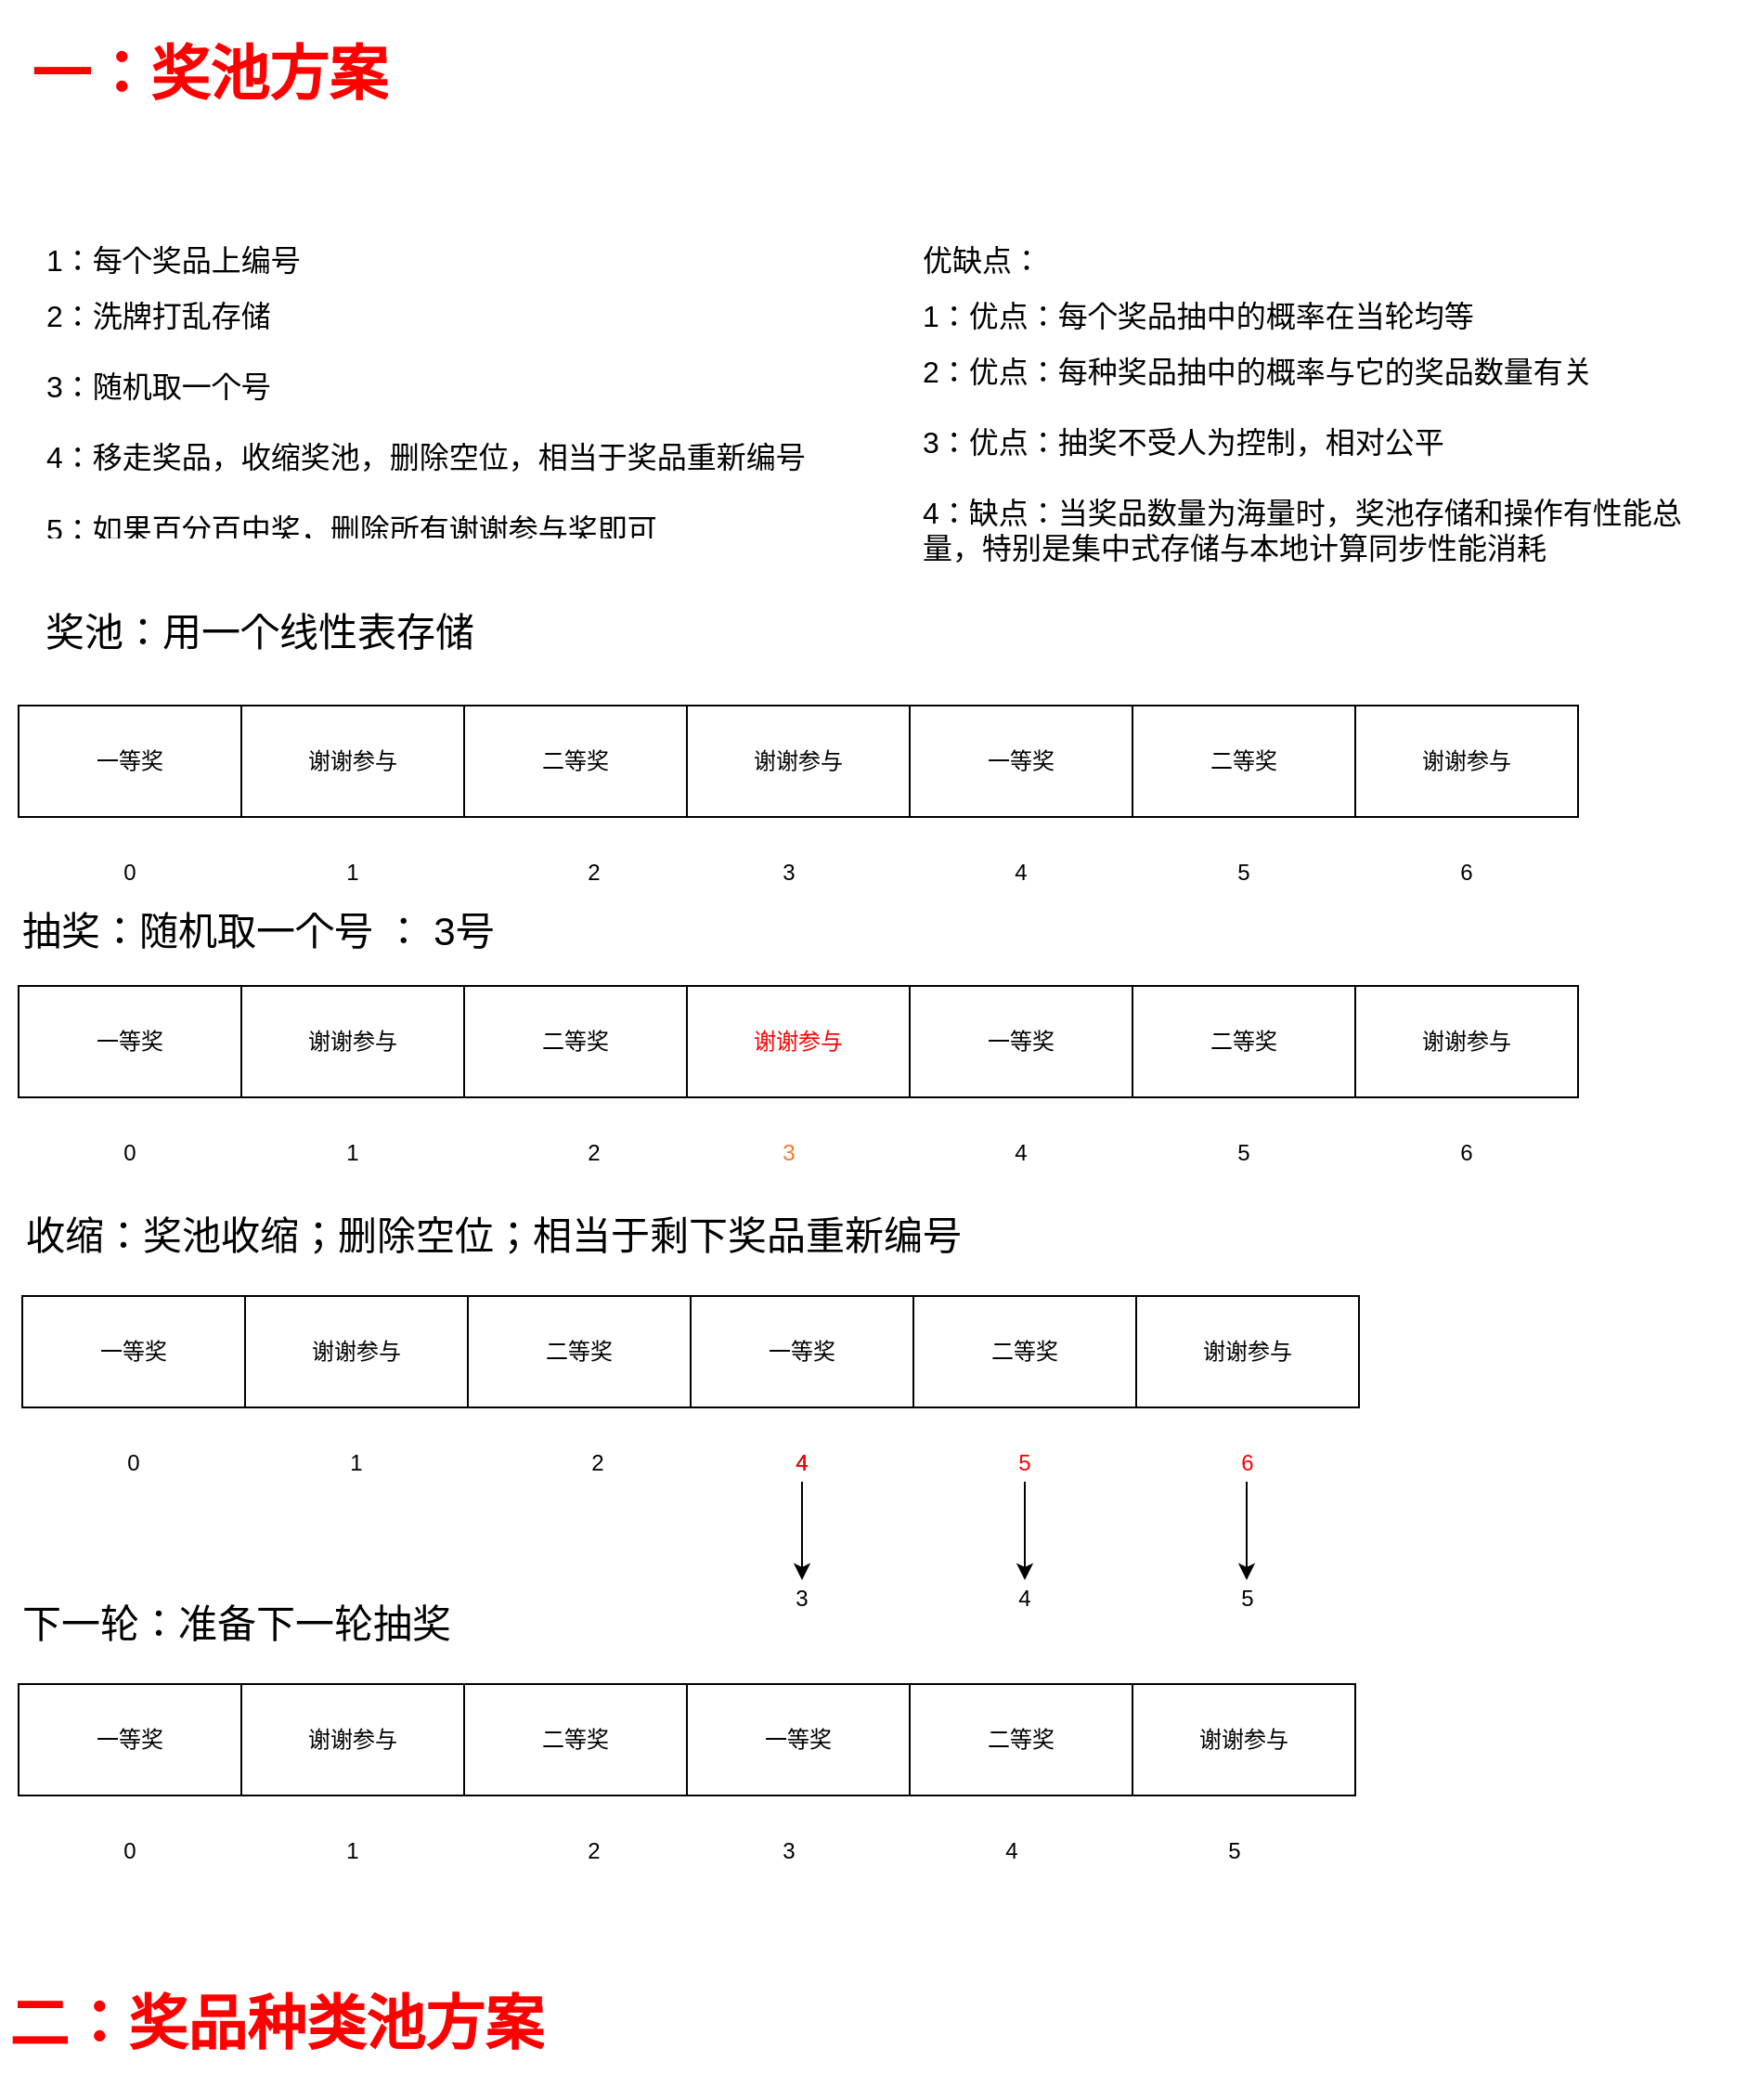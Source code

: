 <mxfile version="14.8.6" type="github">
  <diagram id="Z5xzxhm7ZqA-9We6Hihh" name="第 1 页">
    <mxGraphModel dx="1278" dy="1715" grid="1" gridSize="10" guides="1" tooltips="1" connect="1" arrows="1" fold="1" page="1" pageScale="1" pageWidth="827" pageHeight="1169" math="0" shadow="0">
      <root>
        <mxCell id="0" />
        <mxCell id="1" parent="0" />
        <mxCell id="oC6Kfuh_bPXCMeebPesq-1" value="" style="rounded=0;whiteSpace=wrap;html=1;" vertex="1" parent="1">
          <mxGeometry x="150" y="140" width="830" height="60" as="geometry" />
        </mxCell>
        <mxCell id="oC6Kfuh_bPXCMeebPesq-2" value="一等奖" style="rounded=0;whiteSpace=wrap;html=1;" vertex="1" parent="1">
          <mxGeometry x="150" y="140" width="120" height="60" as="geometry" />
        </mxCell>
        <mxCell id="oC6Kfuh_bPXCMeebPesq-3" value="谢谢参与" style="rounded=0;whiteSpace=wrap;html=1;" vertex="1" parent="1">
          <mxGeometry x="270" y="140" width="120" height="60" as="geometry" />
        </mxCell>
        <mxCell id="oC6Kfuh_bPXCMeebPesq-4" value="二等奖" style="rounded=0;whiteSpace=wrap;html=1;" vertex="1" parent="1">
          <mxGeometry x="390" y="140" width="120" height="60" as="geometry" />
        </mxCell>
        <mxCell id="oC6Kfuh_bPXCMeebPesq-5" value="&lt;span&gt;谢谢参与&lt;/span&gt;" style="rounded=0;whiteSpace=wrap;html=1;" vertex="1" parent="1">
          <mxGeometry x="510" y="140" width="120" height="60" as="geometry" />
        </mxCell>
        <mxCell id="oC6Kfuh_bPXCMeebPesq-6" value="一等奖" style="rounded=0;whiteSpace=wrap;html=1;" vertex="1" parent="1">
          <mxGeometry x="630" y="140" width="120" height="60" as="geometry" />
        </mxCell>
        <mxCell id="oC6Kfuh_bPXCMeebPesq-7" value="二等奖" style="rounded=0;whiteSpace=wrap;html=1;" vertex="1" parent="1">
          <mxGeometry x="750" y="140" width="120" height="60" as="geometry" />
        </mxCell>
        <mxCell id="oC6Kfuh_bPXCMeebPesq-8" value="&lt;span&gt;谢谢参与&lt;/span&gt;" style="rounded=0;whiteSpace=wrap;html=1;" vertex="1" parent="1">
          <mxGeometry x="870" y="140" width="120" height="60" as="geometry" />
        </mxCell>
        <mxCell id="oC6Kfuh_bPXCMeebPesq-9" value="0" style="text;html=1;strokeColor=none;fillColor=none;align=center;verticalAlign=middle;whiteSpace=wrap;rounded=0;" vertex="1" parent="1">
          <mxGeometry x="190" y="220" width="40" height="20" as="geometry" />
        </mxCell>
        <mxCell id="oC6Kfuh_bPXCMeebPesq-10" value="4" style="text;html=1;strokeColor=none;fillColor=none;align=center;verticalAlign=middle;whiteSpace=wrap;rounded=0;" vertex="1" parent="1">
          <mxGeometry x="670" y="220" width="40" height="20" as="geometry" />
        </mxCell>
        <mxCell id="oC6Kfuh_bPXCMeebPesq-11" value="3" style="text;html=1;strokeColor=none;fillColor=none;align=center;verticalAlign=middle;whiteSpace=wrap;rounded=0;" vertex="1" parent="1">
          <mxGeometry x="545" y="220" width="40" height="20" as="geometry" />
        </mxCell>
        <mxCell id="oC6Kfuh_bPXCMeebPesq-12" value="2" style="text;html=1;strokeColor=none;fillColor=none;align=center;verticalAlign=middle;whiteSpace=wrap;rounded=0;" vertex="1" parent="1">
          <mxGeometry x="440" y="220" width="40" height="20" as="geometry" />
        </mxCell>
        <mxCell id="oC6Kfuh_bPXCMeebPesq-13" value="1" style="text;html=1;strokeColor=none;fillColor=none;align=center;verticalAlign=middle;whiteSpace=wrap;rounded=0;" vertex="1" parent="1">
          <mxGeometry x="310" y="220" width="40" height="20" as="geometry" />
        </mxCell>
        <mxCell id="oC6Kfuh_bPXCMeebPesq-16" value="5" style="text;html=1;strokeColor=none;fillColor=none;align=center;verticalAlign=middle;whiteSpace=wrap;rounded=0;" vertex="1" parent="1">
          <mxGeometry x="790" y="220" width="40" height="20" as="geometry" />
        </mxCell>
        <mxCell id="oC6Kfuh_bPXCMeebPesq-17" value="6" style="text;html=1;strokeColor=none;fillColor=none;align=center;verticalAlign=middle;whiteSpace=wrap;rounded=0;" vertex="1" parent="1">
          <mxGeometry x="910" y="220" width="40" height="20" as="geometry" />
        </mxCell>
        <mxCell id="oC6Kfuh_bPXCMeebPesq-18" value="奖池：用一个线性表存储" style="text;html=1;strokeColor=none;fillColor=none;align=center;verticalAlign=middle;whiteSpace=wrap;rounded=0;fontSize=21;" vertex="1" parent="1">
          <mxGeometry x="150" y="90" width="260" height="20" as="geometry" />
        </mxCell>
        <mxCell id="oC6Kfuh_bPXCMeebPesq-19" value="&lt;h1 style=&quot;font-size: 16px&quot;&gt;&lt;span style=&quot;font-weight: normal ; font-size: 16px&quot;&gt;1：每个奖品上编号&lt;/span&gt;&lt;/h1&gt;&lt;div&gt;&lt;span style=&quot;font-weight: normal ; font-size: 16px&quot;&gt;2：洗牌打乱存储&lt;/span&gt;&lt;/div&gt;&lt;div&gt;&lt;span style=&quot;font-weight: normal ; font-size: 16px&quot;&gt;&lt;br&gt;&lt;/span&gt;&lt;/div&gt;&lt;div&gt;&lt;span style=&quot;font-weight: normal ; font-size: 16px&quot;&gt;3：随机取一个号&lt;/span&gt;&lt;/div&gt;&lt;div&gt;&lt;span style=&quot;font-weight: normal ; font-size: 16px&quot;&gt;&lt;br&gt;&lt;/span&gt;&lt;/div&gt;&lt;div&gt;&lt;span style=&quot;font-weight: normal ; font-size: 16px&quot;&gt;4：移走奖品，收缩奖池，删除空位，相当于奖品重新编号&lt;/span&gt;&lt;/div&gt;&lt;div&gt;&lt;span style=&quot;font-weight: normal ; font-size: 16px&quot;&gt;&lt;br&gt;&lt;/span&gt;&lt;/div&gt;&lt;div&gt;&lt;span style=&quot;font-weight: normal ; font-size: 16px&quot;&gt;5：如果百分百中奖，删除所有谢谢参与奖即可&lt;/span&gt;&lt;/div&gt;" style="text;html=1;strokeColor=none;fillColor=none;spacing=5;spacingTop=-20;whiteSpace=wrap;overflow=hidden;rounded=0;fontSize=16;fontStyle=1" vertex="1" parent="1">
          <mxGeometry x="160" y="-110" width="448" height="160" as="geometry" />
        </mxCell>
        <mxCell id="oC6Kfuh_bPXCMeebPesq-20" value="" style="rounded=0;whiteSpace=wrap;html=1;" vertex="1" parent="1">
          <mxGeometry x="150" y="291" width="830" height="60" as="geometry" />
        </mxCell>
        <mxCell id="oC6Kfuh_bPXCMeebPesq-21" value="一等奖" style="rounded=0;whiteSpace=wrap;html=1;" vertex="1" parent="1">
          <mxGeometry x="150" y="291" width="120" height="60" as="geometry" />
        </mxCell>
        <mxCell id="oC6Kfuh_bPXCMeebPesq-22" value="谢谢参与" style="rounded=0;whiteSpace=wrap;html=1;" vertex="1" parent="1">
          <mxGeometry x="270" y="291" width="120" height="60" as="geometry" />
        </mxCell>
        <mxCell id="oC6Kfuh_bPXCMeebPesq-23" value="二等奖" style="rounded=0;whiteSpace=wrap;html=1;" vertex="1" parent="1">
          <mxGeometry x="390" y="291" width="120" height="60" as="geometry" />
        </mxCell>
        <mxCell id="oC6Kfuh_bPXCMeebPesq-24" value="&lt;span&gt;谢谢参与&lt;/span&gt;" style="rounded=0;whiteSpace=wrap;html=1;fontColor=#FF0000;" vertex="1" parent="1">
          <mxGeometry x="510" y="291" width="120" height="60" as="geometry" />
        </mxCell>
        <mxCell id="oC6Kfuh_bPXCMeebPesq-25" value="一等奖" style="rounded=0;whiteSpace=wrap;html=1;" vertex="1" parent="1">
          <mxGeometry x="630" y="291" width="120" height="60" as="geometry" />
        </mxCell>
        <mxCell id="oC6Kfuh_bPXCMeebPesq-26" value="二等奖" style="rounded=0;whiteSpace=wrap;html=1;" vertex="1" parent="1">
          <mxGeometry x="750" y="291" width="120" height="60" as="geometry" />
        </mxCell>
        <mxCell id="oC6Kfuh_bPXCMeebPesq-27" value="&lt;span&gt;谢谢参与&lt;/span&gt;" style="rounded=0;whiteSpace=wrap;html=1;" vertex="1" parent="1">
          <mxGeometry x="870" y="291" width="120" height="60" as="geometry" />
        </mxCell>
        <mxCell id="oC6Kfuh_bPXCMeebPesq-28" value="0" style="text;html=1;strokeColor=none;fillColor=none;align=center;verticalAlign=middle;whiteSpace=wrap;rounded=0;" vertex="1" parent="1">
          <mxGeometry x="190" y="371" width="40" height="20" as="geometry" />
        </mxCell>
        <mxCell id="oC6Kfuh_bPXCMeebPesq-29" value="4" style="text;html=1;strokeColor=none;fillColor=none;align=center;verticalAlign=middle;whiteSpace=wrap;rounded=0;" vertex="1" parent="1">
          <mxGeometry x="670" y="371" width="40" height="20" as="geometry" />
        </mxCell>
        <mxCell id="oC6Kfuh_bPXCMeebPesq-30" value="3" style="text;html=1;strokeColor=none;fillColor=none;align=center;verticalAlign=middle;whiteSpace=wrap;rounded=0;fontColor=#FF7530;" vertex="1" parent="1">
          <mxGeometry x="545" y="371" width="40" height="20" as="geometry" />
        </mxCell>
        <mxCell id="oC6Kfuh_bPXCMeebPesq-31" value="2" style="text;html=1;strokeColor=none;fillColor=none;align=center;verticalAlign=middle;whiteSpace=wrap;rounded=0;" vertex="1" parent="1">
          <mxGeometry x="440" y="371" width="40" height="20" as="geometry" />
        </mxCell>
        <mxCell id="oC6Kfuh_bPXCMeebPesq-32" value="1" style="text;html=1;strokeColor=none;fillColor=none;align=center;verticalAlign=middle;whiteSpace=wrap;rounded=0;" vertex="1" parent="1">
          <mxGeometry x="310" y="371" width="40" height="20" as="geometry" />
        </mxCell>
        <mxCell id="oC6Kfuh_bPXCMeebPesq-33" value="5" style="text;html=1;strokeColor=none;fillColor=none;align=center;verticalAlign=middle;whiteSpace=wrap;rounded=0;" vertex="1" parent="1">
          <mxGeometry x="790" y="371" width="40" height="20" as="geometry" />
        </mxCell>
        <mxCell id="oC6Kfuh_bPXCMeebPesq-34" value="6" style="text;html=1;strokeColor=none;fillColor=none;align=center;verticalAlign=middle;whiteSpace=wrap;rounded=0;" vertex="1" parent="1">
          <mxGeometry x="910" y="371" width="40" height="20" as="geometry" />
        </mxCell>
        <mxCell id="oC6Kfuh_bPXCMeebPesq-35" value="抽奖：随机取一个号 ： 3号" style="text;html=1;strokeColor=none;fillColor=none;align=left;verticalAlign=middle;whiteSpace=wrap;rounded=0;fontSize=21;" vertex="1" parent="1">
          <mxGeometry x="150" y="251" width="260" height="20" as="geometry" />
        </mxCell>
        <mxCell id="oC6Kfuh_bPXCMeebPesq-39" value="一等奖" style="rounded=0;whiteSpace=wrap;html=1;" vertex="1" parent="1">
          <mxGeometry x="152" y="458" width="120" height="60" as="geometry" />
        </mxCell>
        <mxCell id="oC6Kfuh_bPXCMeebPesq-40" value="谢谢参与" style="rounded=0;whiteSpace=wrap;html=1;" vertex="1" parent="1">
          <mxGeometry x="272" y="458" width="120" height="60" as="geometry" />
        </mxCell>
        <mxCell id="oC6Kfuh_bPXCMeebPesq-41" value="二等奖" style="rounded=0;whiteSpace=wrap;html=1;" vertex="1" parent="1">
          <mxGeometry x="392" y="458" width="120" height="60" as="geometry" />
        </mxCell>
        <mxCell id="oC6Kfuh_bPXCMeebPesq-43" value="一等奖" style="rounded=0;whiteSpace=wrap;html=1;" vertex="1" parent="1">
          <mxGeometry x="512" y="458" width="120" height="60" as="geometry" />
        </mxCell>
        <mxCell id="oC6Kfuh_bPXCMeebPesq-44" value="二等奖" style="rounded=0;whiteSpace=wrap;html=1;" vertex="1" parent="1">
          <mxGeometry x="632" y="458" width="120" height="60" as="geometry" />
        </mxCell>
        <mxCell id="oC6Kfuh_bPXCMeebPesq-45" value="&lt;span&gt;谢谢参与&lt;/span&gt;" style="rounded=0;whiteSpace=wrap;html=1;" vertex="1" parent="1">
          <mxGeometry x="752" y="458" width="120" height="60" as="geometry" />
        </mxCell>
        <mxCell id="oC6Kfuh_bPXCMeebPesq-46" value="0" style="text;html=1;strokeColor=none;fillColor=none;align=center;verticalAlign=middle;whiteSpace=wrap;rounded=0;" vertex="1" parent="1">
          <mxGeometry x="192" y="538" width="40" height="20" as="geometry" />
        </mxCell>
        <mxCell id="oC6Kfuh_bPXCMeebPesq-47" value="4" style="text;html=1;strokeColor=none;fillColor=none;align=center;verticalAlign=middle;whiteSpace=wrap;rounded=0;" vertex="1" parent="1">
          <mxGeometry x="552" y="538" width="40" height="20" as="geometry" />
        </mxCell>
        <mxCell id="oC6Kfuh_bPXCMeebPesq-49" value="2" style="text;html=1;strokeColor=none;fillColor=none;align=center;verticalAlign=middle;whiteSpace=wrap;rounded=0;" vertex="1" parent="1">
          <mxGeometry x="442" y="538" width="40" height="20" as="geometry" />
        </mxCell>
        <mxCell id="oC6Kfuh_bPXCMeebPesq-50" value="1" style="text;html=1;strokeColor=none;fillColor=none;align=center;verticalAlign=middle;whiteSpace=wrap;rounded=0;" vertex="1" parent="1">
          <mxGeometry x="312" y="538" width="40" height="20" as="geometry" />
        </mxCell>
        <mxCell id="oC6Kfuh_bPXCMeebPesq-51" value="5" style="text;html=1;strokeColor=none;fillColor=none;align=center;verticalAlign=middle;whiteSpace=wrap;rounded=0;fontColor=#FF0000;" vertex="1" parent="1">
          <mxGeometry x="672" y="538" width="40" height="20" as="geometry" />
        </mxCell>
        <mxCell id="oC6Kfuh_bPXCMeebPesq-52" value="6" style="text;html=1;strokeColor=none;fillColor=none;align=center;verticalAlign=middle;whiteSpace=wrap;rounded=0;fontColor=#FF0000;" vertex="1" parent="1">
          <mxGeometry x="792" y="538" width="40" height="20" as="geometry" />
        </mxCell>
        <mxCell id="oC6Kfuh_bPXCMeebPesq-53" value="收缩：奖池收缩；删除空位；相当于剩下奖品重新编号" style="text;html=1;strokeColor=none;fillColor=none;align=left;verticalAlign=middle;whiteSpace=wrap;rounded=0;fontSize=21;" vertex="1" parent="1">
          <mxGeometry x="152" y="415" width="578" height="20" as="geometry" />
        </mxCell>
        <mxCell id="oC6Kfuh_bPXCMeebPesq-54" value="4" style="text;html=1;strokeColor=none;fillColor=none;align=center;verticalAlign=middle;whiteSpace=wrap;rounded=0;fontColor=#FF0000;" vertex="1" parent="1">
          <mxGeometry x="552" y="538" width="40" height="20" as="geometry" />
        </mxCell>
        <mxCell id="oC6Kfuh_bPXCMeebPesq-55" value="3" style="text;html=1;strokeColor=none;fillColor=none;align=center;verticalAlign=middle;whiteSpace=wrap;rounded=0;" vertex="1" parent="1">
          <mxGeometry x="552" y="611" width="40" height="20" as="geometry" />
        </mxCell>
        <mxCell id="oC6Kfuh_bPXCMeebPesq-56" value="5" style="text;html=1;strokeColor=none;fillColor=none;align=center;verticalAlign=middle;whiteSpace=wrap;rounded=0;" vertex="1" parent="1">
          <mxGeometry x="792" y="611" width="40" height="20" as="geometry" />
        </mxCell>
        <mxCell id="oC6Kfuh_bPXCMeebPesq-57" value="4" style="text;html=1;strokeColor=none;fillColor=none;align=center;verticalAlign=middle;whiteSpace=wrap;rounded=0;" vertex="1" parent="1">
          <mxGeometry x="672" y="611" width="40" height="20" as="geometry" />
        </mxCell>
        <mxCell id="oC6Kfuh_bPXCMeebPesq-58" value="" style="endArrow=classic;html=1;fontSize=16;fontColor=#FF0000;entryX=0.5;entryY=0;entryDx=0;entryDy=0;exitX=0.5;exitY=1;exitDx=0;exitDy=0;" edge="1" parent="1" source="oC6Kfuh_bPXCMeebPesq-54" target="oC6Kfuh_bPXCMeebPesq-55">
          <mxGeometry width="50" height="50" relative="1" as="geometry">
            <mxPoint x="572" y="571" as="sourcePoint" />
            <mxPoint x="480" y="651" as="targetPoint" />
          </mxGeometry>
        </mxCell>
        <mxCell id="oC6Kfuh_bPXCMeebPesq-59" value="" style="endArrow=classic;html=1;fontSize=16;fontColor=#FF0000;entryX=0.5;entryY=0;entryDx=0;entryDy=0;exitX=0.5;exitY=1;exitDx=0;exitDy=0;" edge="1" parent="1">
          <mxGeometry width="50" height="50" relative="1" as="geometry">
            <mxPoint x="692" y="558" as="sourcePoint" />
            <mxPoint x="692" y="611" as="targetPoint" />
          </mxGeometry>
        </mxCell>
        <mxCell id="oC6Kfuh_bPXCMeebPesq-62" value="" style="endArrow=classic;html=1;fontSize=16;fontColor=#FF0000;entryX=0.5;entryY=0;entryDx=0;entryDy=0;exitX=0.5;exitY=1;exitDx=0;exitDy=0;" edge="1" parent="1">
          <mxGeometry width="50" height="50" relative="1" as="geometry">
            <mxPoint x="811.5" y="558" as="sourcePoint" />
            <mxPoint x="811.5" y="611" as="targetPoint" />
          </mxGeometry>
        </mxCell>
        <mxCell id="oC6Kfuh_bPXCMeebPesq-63" value="一等奖" style="rounded=0;whiteSpace=wrap;html=1;" vertex="1" parent="1">
          <mxGeometry x="150" y="667" width="120" height="60" as="geometry" />
        </mxCell>
        <mxCell id="oC6Kfuh_bPXCMeebPesq-64" value="谢谢参与" style="rounded=0;whiteSpace=wrap;html=1;" vertex="1" parent="1">
          <mxGeometry x="270" y="667" width="120" height="60" as="geometry" />
        </mxCell>
        <mxCell id="oC6Kfuh_bPXCMeebPesq-65" value="二等奖" style="rounded=0;whiteSpace=wrap;html=1;" vertex="1" parent="1">
          <mxGeometry x="390" y="667" width="120" height="60" as="geometry" />
        </mxCell>
        <mxCell id="oC6Kfuh_bPXCMeebPesq-66" value="一等奖" style="rounded=0;whiteSpace=wrap;html=1;" vertex="1" parent="1">
          <mxGeometry x="510" y="667" width="120" height="60" as="geometry" />
        </mxCell>
        <mxCell id="oC6Kfuh_bPXCMeebPesq-67" value="二等奖" style="rounded=0;whiteSpace=wrap;html=1;" vertex="1" parent="1">
          <mxGeometry x="630" y="667" width="120" height="60" as="geometry" />
        </mxCell>
        <mxCell id="oC6Kfuh_bPXCMeebPesq-68" value="&lt;span&gt;谢谢参与&lt;/span&gt;" style="rounded=0;whiteSpace=wrap;html=1;" vertex="1" parent="1">
          <mxGeometry x="750" y="667" width="120" height="60" as="geometry" />
        </mxCell>
        <mxCell id="oC6Kfuh_bPXCMeebPesq-69" value="0" style="text;html=1;strokeColor=none;fillColor=none;align=center;verticalAlign=middle;whiteSpace=wrap;rounded=0;" vertex="1" parent="1">
          <mxGeometry x="190" y="747" width="40" height="20" as="geometry" />
        </mxCell>
        <mxCell id="oC6Kfuh_bPXCMeebPesq-71" value="2" style="text;html=1;strokeColor=none;fillColor=none;align=center;verticalAlign=middle;whiteSpace=wrap;rounded=0;" vertex="1" parent="1">
          <mxGeometry x="440" y="747" width="40" height="20" as="geometry" />
        </mxCell>
        <mxCell id="oC6Kfuh_bPXCMeebPesq-72" value="1" style="text;html=1;strokeColor=none;fillColor=none;align=center;verticalAlign=middle;whiteSpace=wrap;rounded=0;" vertex="1" parent="1">
          <mxGeometry x="310" y="747" width="40" height="20" as="geometry" />
        </mxCell>
        <mxCell id="oC6Kfuh_bPXCMeebPesq-75" value="下一轮：准备下一轮抽奖" style="text;html=1;strokeColor=none;fillColor=none;align=left;verticalAlign=middle;whiteSpace=wrap;rounded=0;fontSize=21;" vertex="1" parent="1">
          <mxGeometry x="150" y="624" width="578" height="20" as="geometry" />
        </mxCell>
        <mxCell id="oC6Kfuh_bPXCMeebPesq-77" value="3" style="text;html=1;strokeColor=none;fillColor=none;align=center;verticalAlign=middle;whiteSpace=wrap;rounded=0;" vertex="1" parent="1">
          <mxGeometry x="545" y="747" width="40" height="20" as="geometry" />
        </mxCell>
        <mxCell id="oC6Kfuh_bPXCMeebPesq-78" value="5" style="text;html=1;strokeColor=none;fillColor=none;align=center;verticalAlign=middle;whiteSpace=wrap;rounded=0;" vertex="1" parent="1">
          <mxGeometry x="785" y="747" width="40" height="20" as="geometry" />
        </mxCell>
        <mxCell id="oC6Kfuh_bPXCMeebPesq-79" value="4" style="text;html=1;strokeColor=none;fillColor=none;align=center;verticalAlign=middle;whiteSpace=wrap;rounded=0;" vertex="1" parent="1">
          <mxGeometry x="665" y="747" width="40" height="20" as="geometry" />
        </mxCell>
        <mxCell id="oC6Kfuh_bPXCMeebPesq-83" value="&lt;h1 style=&quot;font-size: 16px&quot;&gt;&lt;span style=&quot;font-weight: 400&quot;&gt;优缺点：&lt;/span&gt;&lt;/h1&gt;&lt;h1 style=&quot;font-size: 16px&quot;&gt;&lt;span style=&quot;font-weight: normal ; font-size: 16px&quot;&gt;1：优点：每个奖品抽中的概率在当轮均等&lt;/span&gt;&lt;/h1&gt;&lt;div&gt;&lt;span style=&quot;font-weight: normal ; font-size: 16px&quot;&gt;2：优点：每种奖品抽中的概率与它的奖品数量有关&lt;/span&gt;&lt;/div&gt;&lt;div&gt;&lt;span style=&quot;font-weight: normal ; font-size: 16px&quot;&gt;&lt;br&gt;&lt;/span&gt;&lt;/div&gt;&lt;div&gt;&lt;span style=&quot;font-weight: normal ; font-size: 16px&quot;&gt;3：优点：抽奖不受人为控制，相对公平&lt;/span&gt;&lt;/div&gt;&lt;div&gt;&lt;span style=&quot;font-weight: normal ; font-size: 16px&quot;&gt;&lt;br&gt;&lt;/span&gt;&lt;/div&gt;&lt;div&gt;&lt;span style=&quot;font-weight: normal ; font-size: 16px&quot;&gt;4：缺点：当奖品数量为海量时，奖池存储和操作有性能总量，特别是集中式存储与本地计算同步性能消耗&lt;br&gt;&lt;/span&gt;&lt;/div&gt;" style="text;html=1;strokeColor=none;fillColor=none;spacing=5;spacingTop=-20;whiteSpace=wrap;overflow=hidden;rounded=0;fontSize=16;fontStyle=1" vertex="1" parent="1">
          <mxGeometry x="632" y="-110" width="448" height="180" as="geometry" />
        </mxCell>
        <mxCell id="oC6Kfuh_bPXCMeebPesq-84" value="&lt;h1&gt;一：奖池方案&lt;/h1&gt;" style="text;html=1;strokeColor=none;fillColor=none;spacing=5;spacingTop=-20;whiteSpace=wrap;overflow=hidden;rounded=0;fontSize=16;fontColor=#FF0000;align=left;" vertex="1" parent="1">
          <mxGeometry x="152" y="-230" width="428" height="70" as="geometry" />
        </mxCell>
        <mxCell id="oC6Kfuh_bPXCMeebPesq-85" value="&lt;h1&gt;二：奖品种类池方案&lt;/h1&gt;" style="text;html=1;strokeColor=none;fillColor=none;spacing=5;spacingTop=-20;whiteSpace=wrap;overflow=hidden;rounded=0;fontSize=16;fontColor=#FF0000;align=left;" vertex="1" parent="1">
          <mxGeometry x="140" y="820" width="428" height="70" as="geometry" />
        </mxCell>
      </root>
    </mxGraphModel>
  </diagram>
</mxfile>
